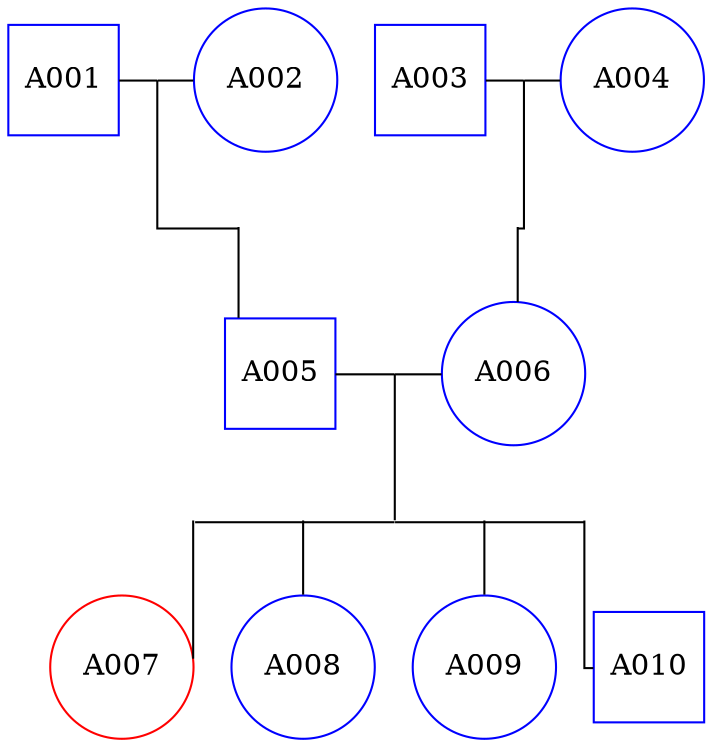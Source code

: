 graph Genealogy {
splines = ortho; rankdir = TB
	subgraph "Generation 0" {
		rank=same
		A001 [color=blue shape=square]
		A002 [color=blue shape=circle]
		A001_A002 [shape=point style=invis width=0]
		A001 -- A001_A002
		A001_A002 -- A002
		A003 [color=blue shape=square]
		A004 [color=blue shape=circle]
		A003_A004 [shape=point style=invis width=0]
		A003 -- A003_A004
		A003_A004 -- A004
	}
	subgraph "Generation 0 progeny" {
		rank=same
		progeny_A005 [shape=point style=invis width=0]
		progeny_A006 [shape=point style=invis width=0]
	}
	subgraph "Links to generation 0 progeny" {
		A001_A002 -- progeny_A005
		A003_A004 -- progeny_A006
	}
	subgraph "Generation 1" {
		rank=same
		A005 [color=blue shape=square]
		A006 [color=blue shape=circle]
		A005_A006 [shape=point style=invis width=0]
		A005 -- A005_A006
		A005_A006 -- A006
	}
	subgraph "Links to parental generation" {
		progeny_A005 -- A005
		progeny_A006 -- A006
	}
	subgraph "Generation 1 progeny" {
		rank=same
		progeny_A005_A006 [shape=point style=invis width=0]
		progeny_A007 [shape=point style=invis width=0]
		progeny_A007 -- progeny_A008
		progeny_A008 [shape=point style=invis width=0]
		progeny_A008 -- progeny_A005_A006
		progeny_A009 [shape=point style=invis width=0]
		progeny_A005_A006 -- progeny_A009
		progeny_A010 [shape=point style=invis width=0]
		progeny_A009 -- progeny_A010
	}
	subgraph "Links to generation 1 progeny" {
		A005_A006 -- progeny_A005_A006
	}
	subgraph "Generation 2" {
		A007 [color=red shape=circle]
		A008 [color=blue shape=circle]
		A009 [color=blue shape=circle]
		A010 [color=blue shape=square]
	}
	subgraph "Links to parental generation" {
		progeny_A007 -- A007
		progeny_A008 -- A008
		progeny_A009 -- A009
		progeny_A010 -- A010
	}
}
